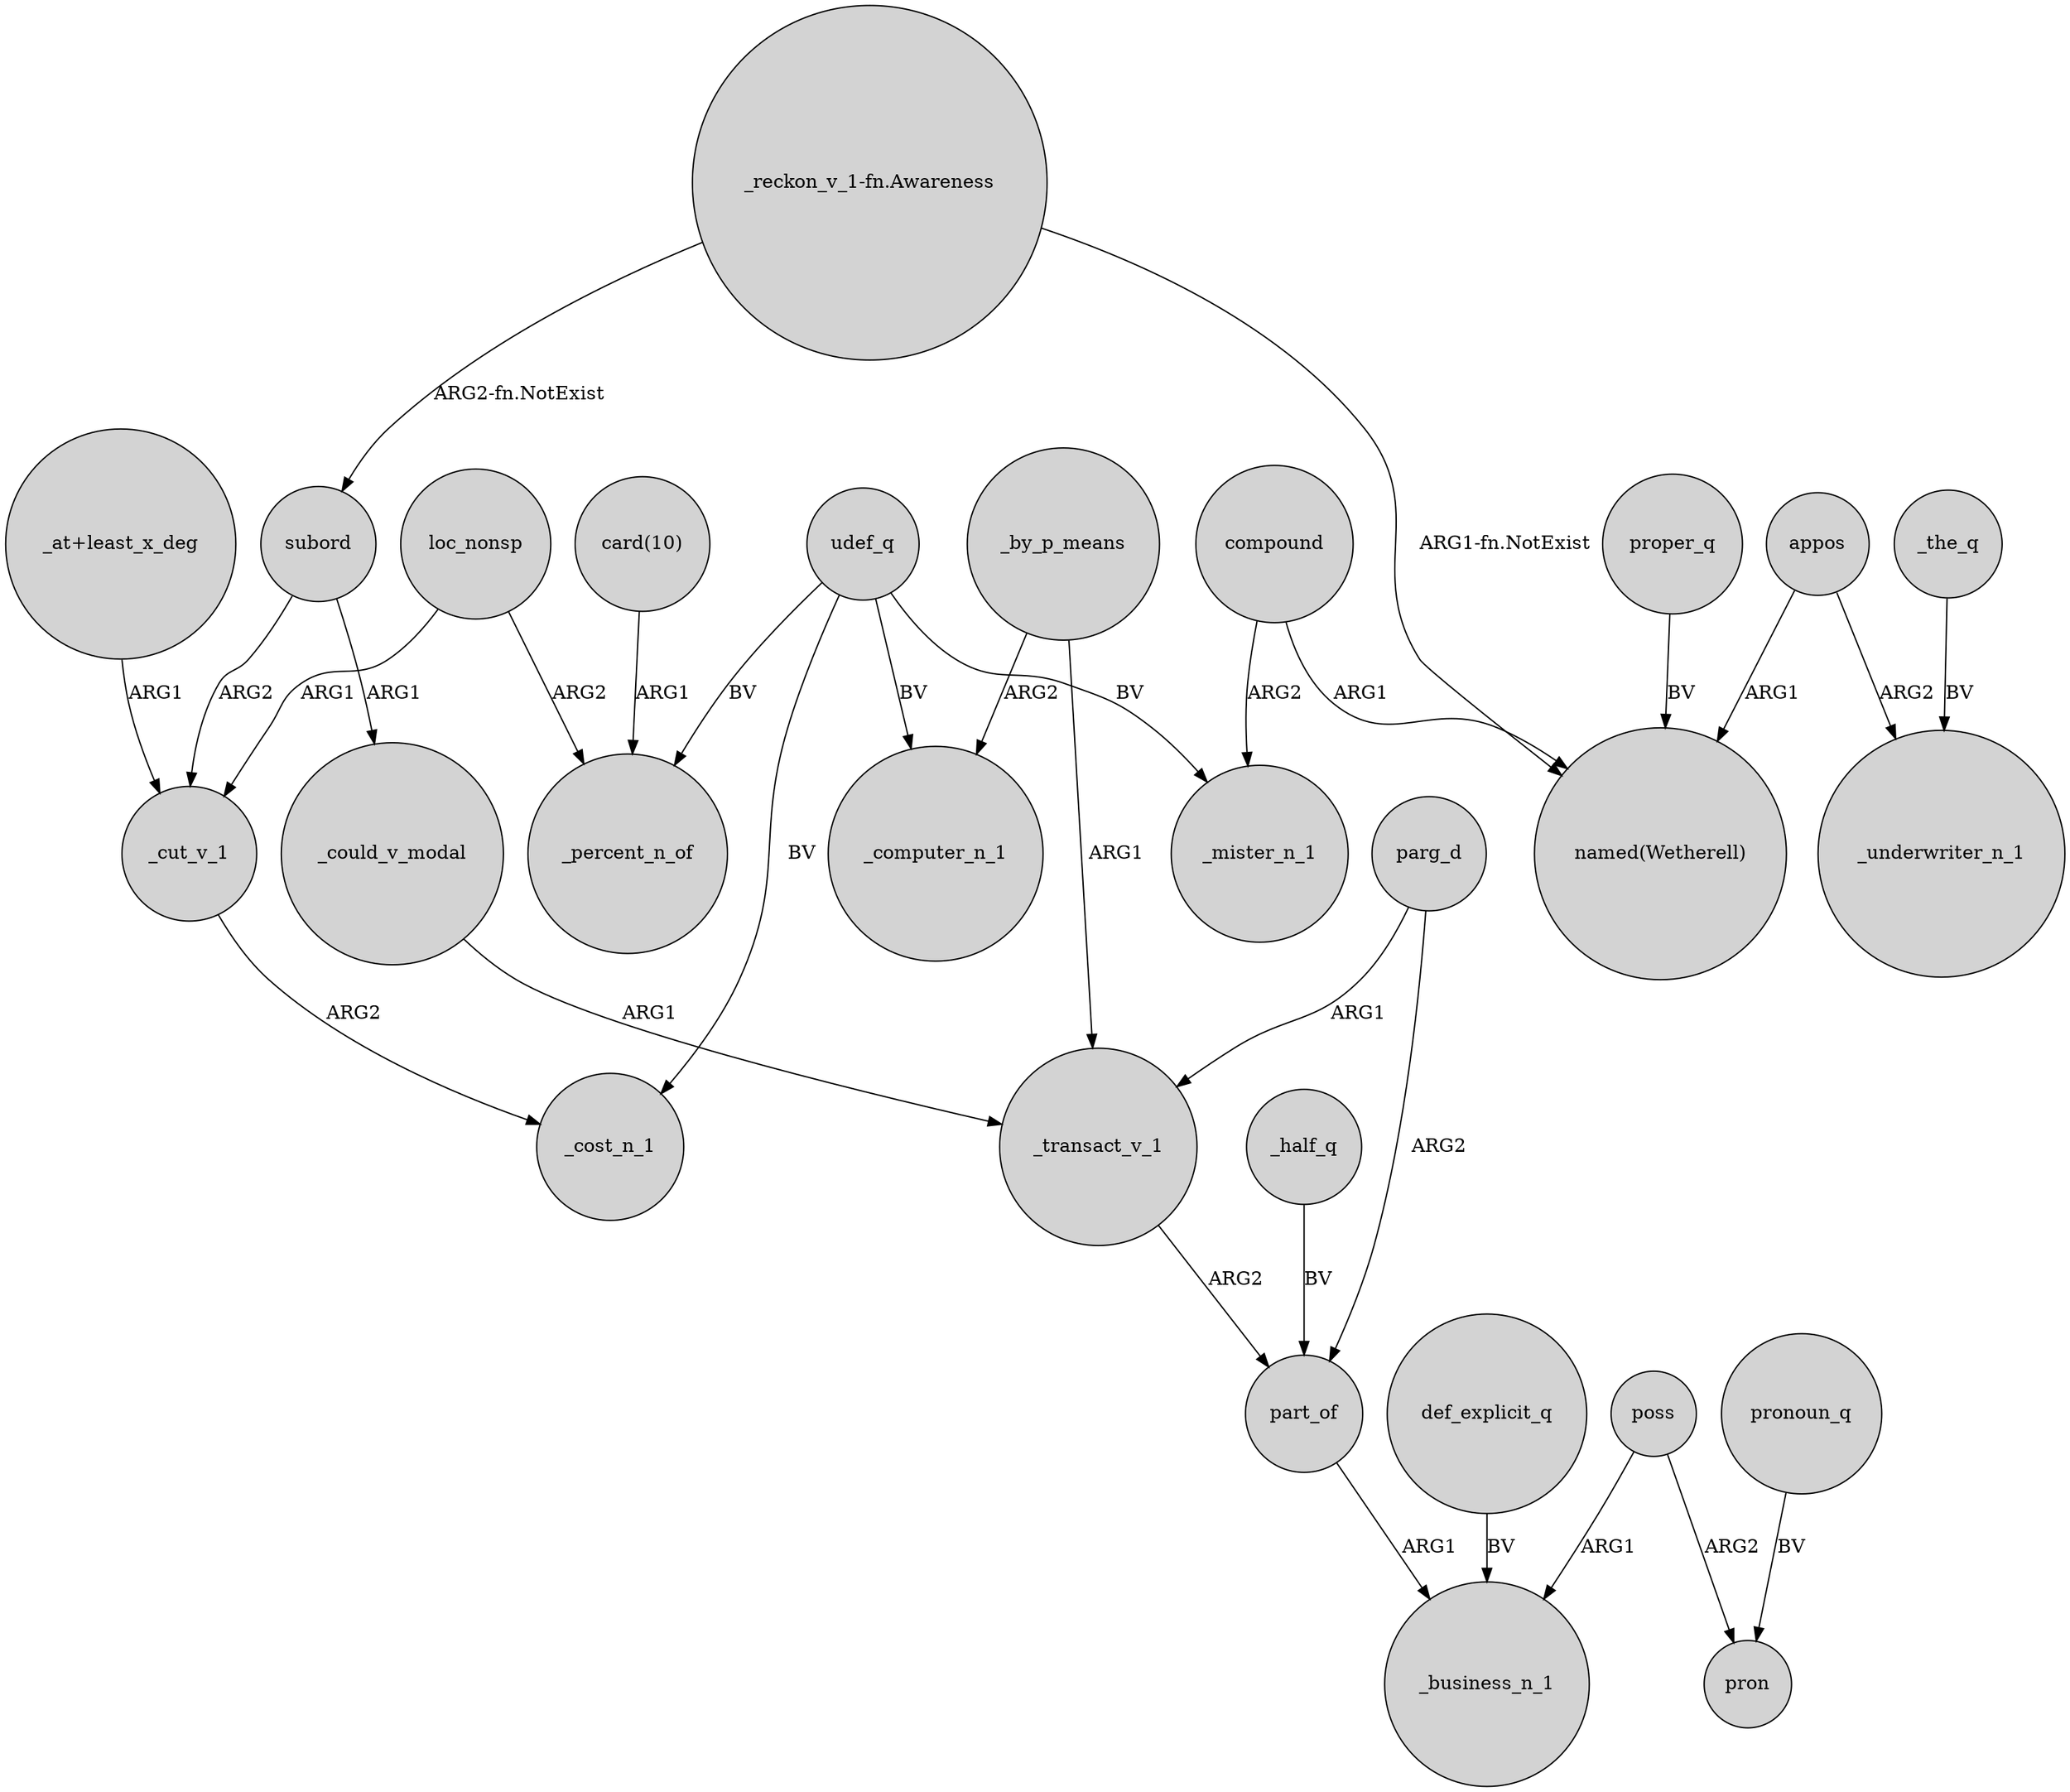 digraph {
	node [shape=circle style=filled]
	"_reckon_v_1-fn.Awareness" -> "named(Wetherell)" [label="ARG1-fn.NotExist"]
	poss -> pron [label=ARG2]
	part_of -> _business_n_1 [label=ARG1]
	compound -> _mister_n_1 [label=ARG2]
	"_at+least_x_deg" -> _cut_v_1 [label=ARG1]
	poss -> _business_n_1 [label=ARG1]
	udef_q -> _mister_n_1 [label=BV]
	_the_q -> _underwriter_n_1 [label=BV]
	subord -> _could_v_modal [label=ARG1]
	udef_q -> _cost_n_1 [label=BV]
	compound -> "named(Wetherell)" [label=ARG1]
	udef_q -> _computer_n_1 [label=BV]
	pronoun_q -> pron [label=BV]
	_could_v_modal -> _transact_v_1 [label=ARG1]
	"card(10)" -> _percent_n_of [label=ARG1]
	_by_p_means -> _transact_v_1 [label=ARG1]
	proper_q -> "named(Wetherell)" [label=BV]
	loc_nonsp -> _percent_n_of [label=ARG2]
	"_reckon_v_1-fn.Awareness" -> subord [label="ARG2-fn.NotExist"]
	_half_q -> part_of [label=BV]
	_transact_v_1 -> part_of [label=ARG2]
	_by_p_means -> _computer_n_1 [label=ARG2]
	loc_nonsp -> _cut_v_1 [label=ARG1]
	appos -> _underwriter_n_1 [label=ARG2]
	subord -> _cut_v_1 [label=ARG2]
	_cut_v_1 -> _cost_n_1 [label=ARG2]
	parg_d -> _transact_v_1 [label=ARG1]
	parg_d -> part_of [label=ARG2]
	udef_q -> _percent_n_of [label=BV]
	appos -> "named(Wetherell)" [label=ARG1]
	def_explicit_q -> _business_n_1 [label=BV]
}
